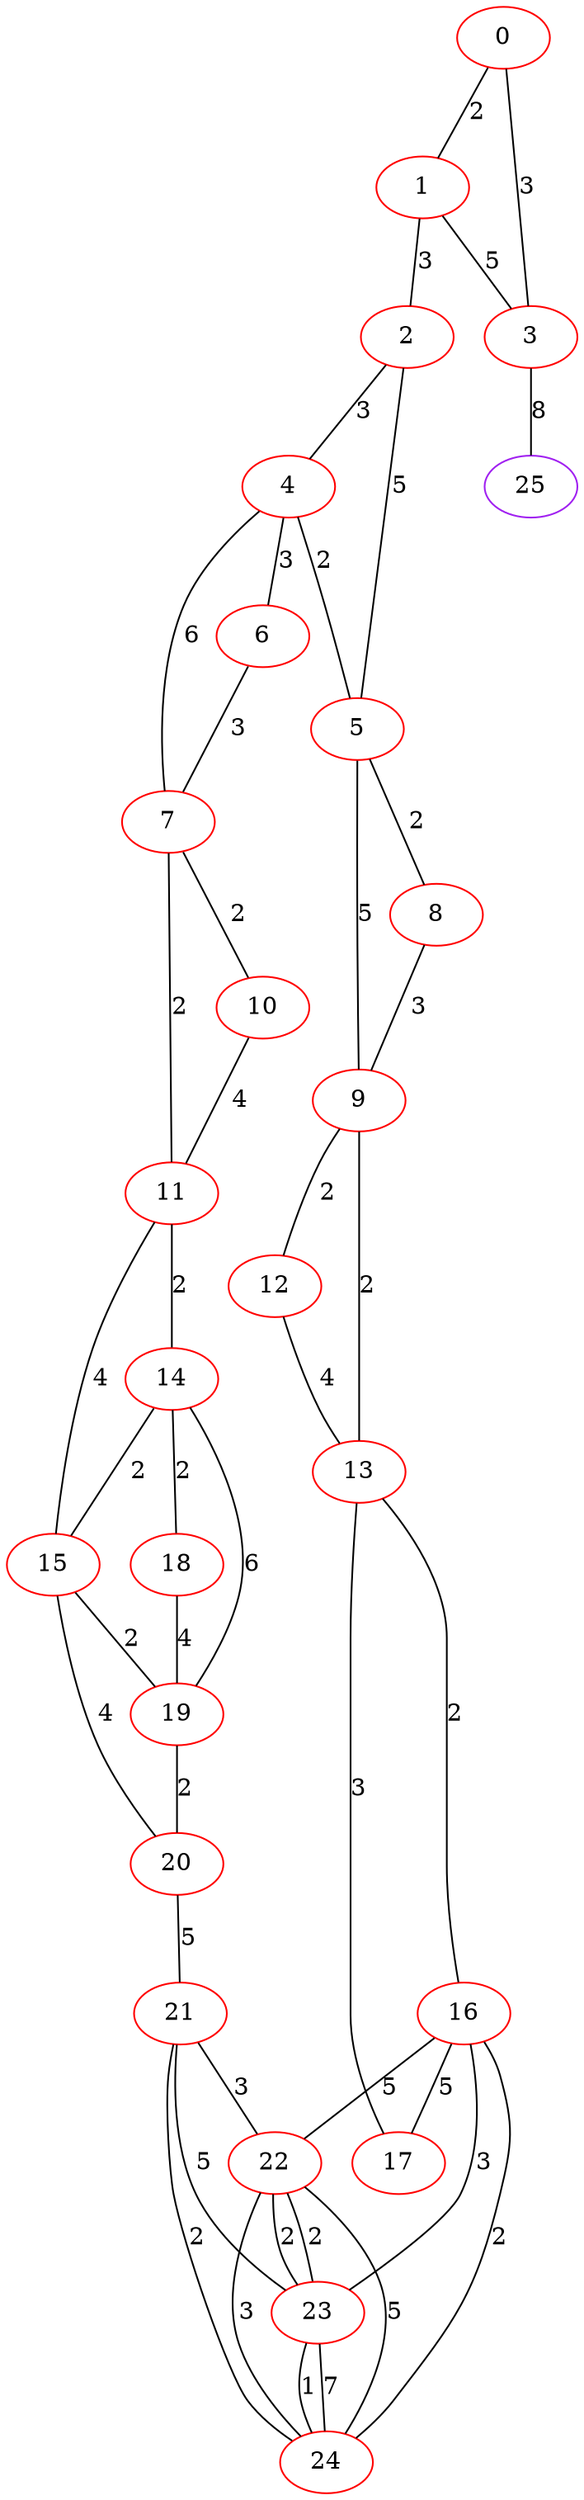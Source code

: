 graph "" {
0 [color=red, weight=1];
1 [color=red, weight=1];
2 [color=red, weight=1];
3 [color=red, weight=1];
4 [color=red, weight=1];
5 [color=red, weight=1];
6 [color=red, weight=1];
7 [color=red, weight=1];
8 [color=red, weight=1];
9 [color=red, weight=1];
10 [color=red, weight=1];
11 [color=red, weight=1];
12 [color=red, weight=1];
13 [color=red, weight=1];
14 [color=red, weight=1];
15 [color=red, weight=1];
16 [color=red, weight=1];
17 [color=red, weight=1];
18 [color=red, weight=1];
19 [color=red, weight=1];
20 [color=red, weight=1];
21 [color=red, weight=1];
22 [color=red, weight=1];
23 [color=red, weight=1];
24 [color=red, weight=1];
25 [color=purple, weight=4];
0 -- 1  [key=0, label=2];
0 -- 3  [key=0, label=3];
1 -- 2  [key=0, label=3];
1 -- 3  [key=0, label=5];
2 -- 4  [key=0, label=3];
2 -- 5  [key=0, label=5];
3 -- 25  [key=0, label=8];
4 -- 5  [key=0, label=2];
4 -- 6  [key=0, label=3];
4 -- 7  [key=0, label=6];
5 -- 8  [key=0, label=2];
5 -- 9  [key=0, label=5];
6 -- 7  [key=0, label=3];
7 -- 10  [key=0, label=2];
7 -- 11  [key=0, label=2];
8 -- 9  [key=0, label=3];
9 -- 12  [key=0, label=2];
9 -- 13  [key=0, label=2];
10 -- 11  [key=0, label=4];
11 -- 15  [key=0, label=4];
11 -- 14  [key=0, label=2];
12 -- 13  [key=0, label=4];
13 -- 16  [key=0, label=2];
13 -- 17  [key=0, label=3];
14 -- 18  [key=0, label=2];
14 -- 19  [key=0, label=6];
14 -- 15  [key=0, label=2];
15 -- 19  [key=0, label=2];
15 -- 20  [key=0, label=4];
16 -- 24  [key=0, label=2];
16 -- 17  [key=0, label=5];
16 -- 22  [key=0, label=5];
16 -- 23  [key=0, label=3];
18 -- 19  [key=0, label=4];
19 -- 20  [key=0, label=2];
20 -- 21  [key=0, label=5];
21 -- 24  [key=0, label=2];
21 -- 22  [key=0, label=3];
21 -- 23  [key=0, label=5];
22 -- 24  [key=0, label=3];
22 -- 24  [key=1, label=5];
22 -- 23  [key=0, label=2];
22 -- 23  [key=1, label=2];
23 -- 24  [key=0, label=1];
23 -- 24  [key=1, label=7];
}

